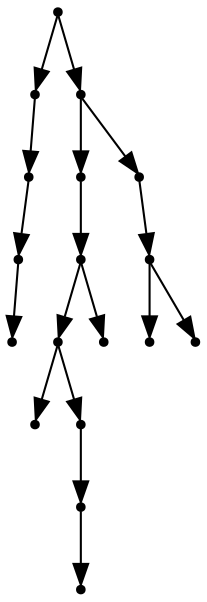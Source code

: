 digraph {
  17 [shape=point];
  3 [shape=point];
  2 [shape=point];
  1 [shape=point];
  0 [shape=point];
  16 [shape=point];
  11 [shape=point];
  10 [shape=point];
  8 [shape=point];
  4 [shape=point];
  7 [shape=point];
  6 [shape=point];
  5 [shape=point];
  9 [shape=point];
  15 [shape=point];
  14 [shape=point];
  12 [shape=point];
  13 [shape=point];
17 -> 3;
3 -> 2;
2 -> 1;
1 -> 0;
17 -> 16;
16 -> 11;
11 -> 10;
10 -> 8;
8 -> 4;
8 -> 7;
7 -> 6;
6 -> 5;
10 -> 9;
16 -> 15;
15 -> 14;
14 -> 12;
14 -> 13;
}
